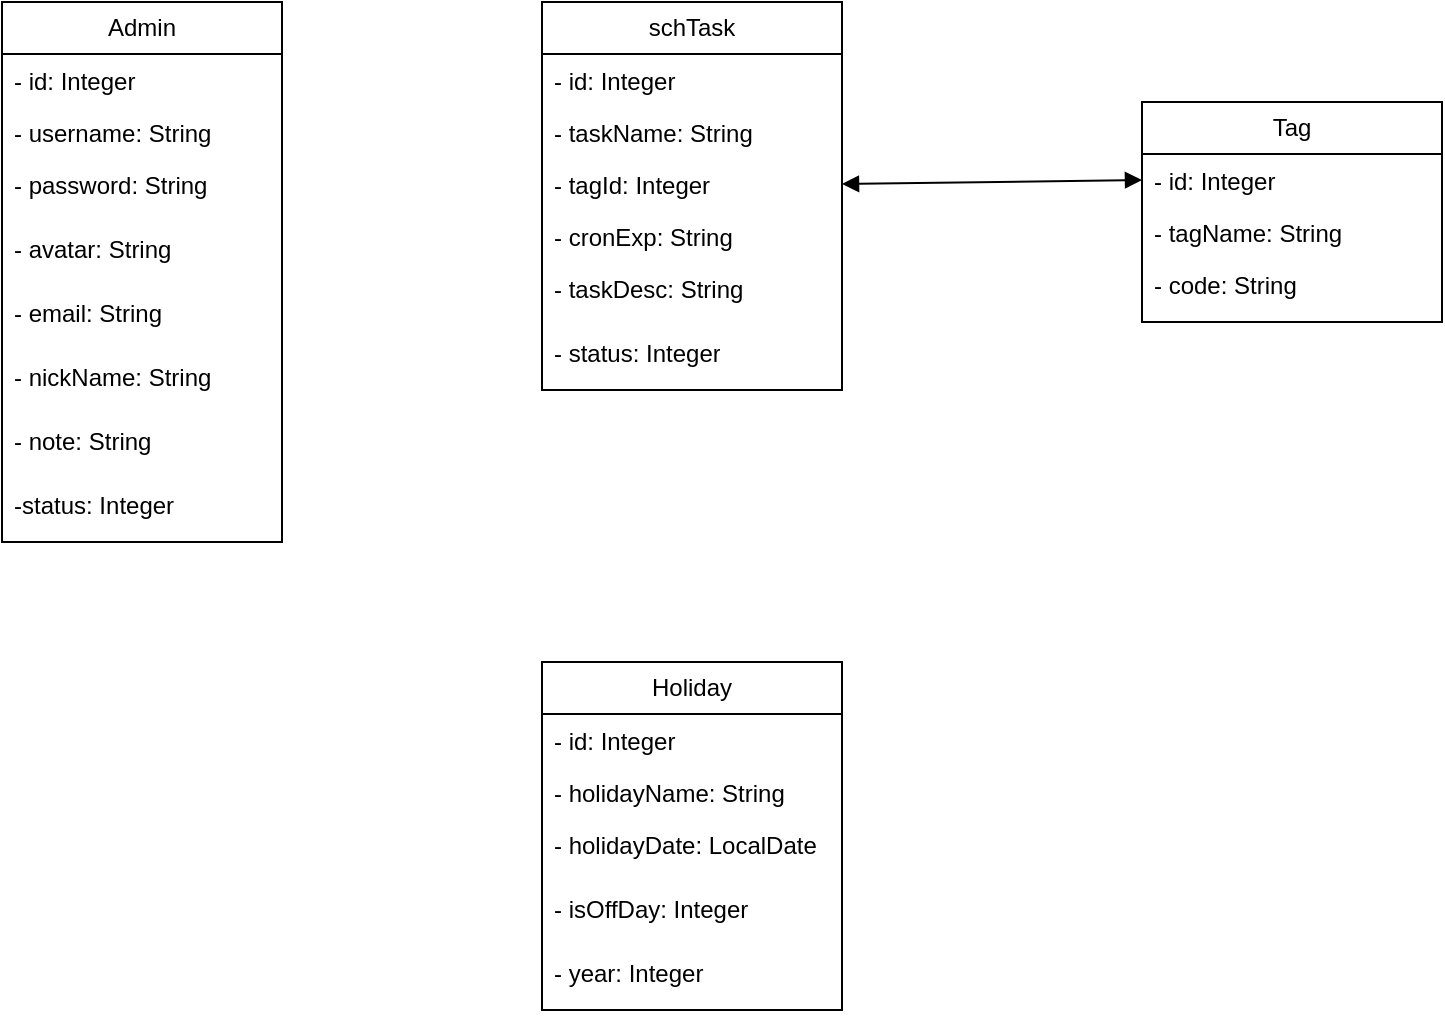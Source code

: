 <mxfile version="24.2.5" type="device">
  <diagram name="Page-1" id="c4acf3e9-155e-7222-9cf6-157b1a14988f">
    <mxGraphModel dx="1434" dy="771" grid="1" gridSize="10" guides="1" tooltips="1" connect="1" arrows="1" fold="1" page="1" pageScale="1" pageWidth="850" pageHeight="1100" background="none" math="0" shadow="0">
      <root>
        <mxCell id="0" />
        <mxCell id="1" parent="0" />
        <mxCell id="4yvjOxMq2ZmPjksaTGEF-5" value="Admin" style="swimlane;fontStyle=0;childLayout=stackLayout;horizontal=1;startSize=26;fillColor=none;horizontalStack=0;resizeParent=1;resizeParentMax=0;resizeLast=0;collapsible=1;marginBottom=0;whiteSpace=wrap;html=1;" vertex="1" parent="1">
          <mxGeometry x="70" y="70" width="140" height="270" as="geometry">
            <mxRectangle x="70" y="70" width="70" height="30" as="alternateBounds" />
          </mxGeometry>
        </mxCell>
        <mxCell id="4yvjOxMq2ZmPjksaTGEF-7" value="- id: Integer" style="text;strokeColor=none;fillColor=none;align=left;verticalAlign=top;spacingLeft=4;spacingRight=4;overflow=hidden;rotatable=0;points=[[0,0.5],[1,0.5]];portConstraint=eastwest;whiteSpace=wrap;html=1;" vertex="1" parent="4yvjOxMq2ZmPjksaTGEF-5">
          <mxGeometry y="26" width="140" height="26" as="geometry" />
        </mxCell>
        <mxCell id="4yvjOxMq2ZmPjksaTGEF-6" value="- username: String" style="text;strokeColor=none;fillColor=none;align=left;verticalAlign=top;spacingLeft=4;spacingRight=4;overflow=hidden;rotatable=0;points=[[0,0.5],[1,0.5]];portConstraint=eastwest;whiteSpace=wrap;html=1;" vertex="1" parent="4yvjOxMq2ZmPjksaTGEF-5">
          <mxGeometry y="52" width="140" height="26" as="geometry" />
        </mxCell>
        <mxCell id="4yvjOxMq2ZmPjksaTGEF-8" value="- password: String" style="text;strokeColor=none;fillColor=none;align=left;verticalAlign=top;spacingLeft=4;spacingRight=4;overflow=hidden;rotatable=0;points=[[0,0.5],[1,0.5]];portConstraint=eastwest;whiteSpace=wrap;html=1;" vertex="1" parent="4yvjOxMq2ZmPjksaTGEF-5">
          <mxGeometry y="78" width="140" height="32" as="geometry" />
        </mxCell>
        <mxCell id="4yvjOxMq2ZmPjksaTGEF-17" value="- avatar: String" style="text;strokeColor=none;fillColor=none;align=left;verticalAlign=top;spacingLeft=4;spacingRight=4;overflow=hidden;rotatable=0;points=[[0,0.5],[1,0.5]];portConstraint=eastwest;whiteSpace=wrap;html=1;" vertex="1" parent="4yvjOxMq2ZmPjksaTGEF-5">
          <mxGeometry y="110" width="140" height="32" as="geometry" />
        </mxCell>
        <mxCell id="4yvjOxMq2ZmPjksaTGEF-18" value="- email: String" style="text;strokeColor=none;fillColor=none;align=left;verticalAlign=top;spacingLeft=4;spacingRight=4;overflow=hidden;rotatable=0;points=[[0,0.5],[1,0.5]];portConstraint=eastwest;whiteSpace=wrap;html=1;" vertex="1" parent="4yvjOxMq2ZmPjksaTGEF-5">
          <mxGeometry y="142" width="140" height="32" as="geometry" />
        </mxCell>
        <mxCell id="4yvjOxMq2ZmPjksaTGEF-19" value="- nickName: String" style="text;strokeColor=none;fillColor=none;align=left;verticalAlign=top;spacingLeft=4;spacingRight=4;overflow=hidden;rotatable=0;points=[[0,0.5],[1,0.5]];portConstraint=eastwest;whiteSpace=wrap;html=1;" vertex="1" parent="4yvjOxMq2ZmPjksaTGEF-5">
          <mxGeometry y="174" width="140" height="32" as="geometry" />
        </mxCell>
        <mxCell id="4yvjOxMq2ZmPjksaTGEF-20" value="- note: String" style="text;strokeColor=none;fillColor=none;align=left;verticalAlign=top;spacingLeft=4;spacingRight=4;overflow=hidden;rotatable=0;points=[[0,0.5],[1,0.5]];portConstraint=eastwest;whiteSpace=wrap;html=1;" vertex="1" parent="4yvjOxMq2ZmPjksaTGEF-5">
          <mxGeometry y="206" width="140" height="32" as="geometry" />
        </mxCell>
        <mxCell id="4yvjOxMq2ZmPjksaTGEF-21" value="-status: Integer" style="text;strokeColor=none;fillColor=none;align=left;verticalAlign=top;spacingLeft=4;spacingRight=4;overflow=hidden;rotatable=0;points=[[0,0.5],[1,0.5]];portConstraint=eastwest;whiteSpace=wrap;html=1;" vertex="1" parent="4yvjOxMq2ZmPjksaTGEF-5">
          <mxGeometry y="238" width="140" height="32" as="geometry" />
        </mxCell>
        <mxCell id="4yvjOxMq2ZmPjksaTGEF-25" value="Holiday" style="swimlane;fontStyle=0;childLayout=stackLayout;horizontal=1;startSize=26;fillColor=none;horizontalStack=0;resizeParent=1;resizeParentMax=0;resizeLast=0;collapsible=1;marginBottom=0;whiteSpace=wrap;html=1;" vertex="1" parent="1">
          <mxGeometry x="340" y="400" width="150" height="174" as="geometry">
            <mxRectangle x="70" y="70" width="70" height="30" as="alternateBounds" />
          </mxGeometry>
        </mxCell>
        <mxCell id="4yvjOxMq2ZmPjksaTGEF-26" value="- id: Integer" style="text;strokeColor=none;fillColor=none;align=left;verticalAlign=top;spacingLeft=4;spacingRight=4;overflow=hidden;rotatable=0;points=[[0,0.5],[1,0.5]];portConstraint=eastwest;whiteSpace=wrap;html=1;" vertex="1" parent="4yvjOxMq2ZmPjksaTGEF-25">
          <mxGeometry y="26" width="150" height="26" as="geometry" />
        </mxCell>
        <mxCell id="4yvjOxMq2ZmPjksaTGEF-27" value="- holidayName: String" style="text;strokeColor=none;fillColor=none;align=left;verticalAlign=top;spacingLeft=4;spacingRight=4;overflow=hidden;rotatable=0;points=[[0,0.5],[1,0.5]];portConstraint=eastwest;whiteSpace=wrap;html=1;" vertex="1" parent="4yvjOxMq2ZmPjksaTGEF-25">
          <mxGeometry y="52" width="150" height="26" as="geometry" />
        </mxCell>
        <mxCell id="4yvjOxMq2ZmPjksaTGEF-28" value="- holidayDate: LocalDate" style="text;strokeColor=none;fillColor=none;align=left;verticalAlign=top;spacingLeft=4;spacingRight=4;overflow=hidden;rotatable=0;points=[[0,0.5],[1,0.5]];portConstraint=eastwest;whiteSpace=wrap;html=1;" vertex="1" parent="4yvjOxMq2ZmPjksaTGEF-25">
          <mxGeometry y="78" width="150" height="32" as="geometry" />
        </mxCell>
        <mxCell id="4yvjOxMq2ZmPjksaTGEF-29" value="- isOffDay: Integer" style="text;strokeColor=none;fillColor=none;align=left;verticalAlign=top;spacingLeft=4;spacingRight=4;overflow=hidden;rotatable=0;points=[[0,0.5],[1,0.5]];portConstraint=eastwest;whiteSpace=wrap;html=1;" vertex="1" parent="4yvjOxMq2ZmPjksaTGEF-25">
          <mxGeometry y="110" width="150" height="32" as="geometry" />
        </mxCell>
        <mxCell id="4yvjOxMq2ZmPjksaTGEF-30" value="- year: Integer" style="text;strokeColor=none;fillColor=none;align=left;verticalAlign=top;spacingLeft=4;spacingRight=4;overflow=hidden;rotatable=0;points=[[0,0.5],[1,0.5]];portConstraint=eastwest;whiteSpace=wrap;html=1;" vertex="1" parent="4yvjOxMq2ZmPjksaTGEF-25">
          <mxGeometry y="142" width="150" height="32" as="geometry" />
        </mxCell>
        <mxCell id="4yvjOxMq2ZmPjksaTGEF-34" value="schTask" style="swimlane;fontStyle=0;childLayout=stackLayout;horizontal=1;startSize=26;fillColor=none;horizontalStack=0;resizeParent=1;resizeParentMax=0;resizeLast=0;collapsible=1;marginBottom=0;whiteSpace=wrap;html=1;" vertex="1" parent="1">
          <mxGeometry x="340" y="70" width="150" height="194" as="geometry">
            <mxRectangle x="70" y="70" width="70" height="30" as="alternateBounds" />
          </mxGeometry>
        </mxCell>
        <mxCell id="4yvjOxMq2ZmPjksaTGEF-35" value="- id: Integer" style="text;strokeColor=none;fillColor=none;align=left;verticalAlign=top;spacingLeft=4;spacingRight=4;overflow=hidden;rotatable=0;points=[[0,0.5],[1,0.5]];portConstraint=eastwest;whiteSpace=wrap;html=1;" vertex="1" parent="4yvjOxMq2ZmPjksaTGEF-34">
          <mxGeometry y="26" width="150" height="26" as="geometry" />
        </mxCell>
        <mxCell id="4yvjOxMq2ZmPjksaTGEF-52" value="- taskName: String" style="text;strokeColor=none;fillColor=none;align=left;verticalAlign=top;spacingLeft=4;spacingRight=4;overflow=hidden;rotatable=0;points=[[0,0.5],[1,0.5]];portConstraint=eastwest;whiteSpace=wrap;html=1;" vertex="1" parent="4yvjOxMq2ZmPjksaTGEF-34">
          <mxGeometry y="52" width="150" height="26" as="geometry" />
        </mxCell>
        <mxCell id="4yvjOxMq2ZmPjksaTGEF-53" value="- tagId: Integer" style="text;strokeColor=none;fillColor=none;align=left;verticalAlign=top;spacingLeft=4;spacingRight=4;overflow=hidden;rotatable=0;points=[[0,0.5],[1,0.5]];portConstraint=eastwest;whiteSpace=wrap;html=1;" vertex="1" parent="4yvjOxMq2ZmPjksaTGEF-34">
          <mxGeometry y="78" width="150" height="26" as="geometry" />
        </mxCell>
        <mxCell id="4yvjOxMq2ZmPjksaTGEF-36" value="- cronExp: String" style="text;strokeColor=none;fillColor=none;align=left;verticalAlign=top;spacingLeft=4;spacingRight=4;overflow=hidden;rotatable=0;points=[[0,0.5],[1,0.5]];portConstraint=eastwest;whiteSpace=wrap;html=1;" vertex="1" parent="4yvjOxMq2ZmPjksaTGEF-34">
          <mxGeometry y="104" width="150" height="26" as="geometry" />
        </mxCell>
        <mxCell id="4yvjOxMq2ZmPjksaTGEF-37" value="- taskDesc: String" style="text;strokeColor=none;fillColor=none;align=left;verticalAlign=top;spacingLeft=4;spacingRight=4;overflow=hidden;rotatable=0;points=[[0,0.5],[1,0.5]];portConstraint=eastwest;whiteSpace=wrap;html=1;" vertex="1" parent="4yvjOxMq2ZmPjksaTGEF-34">
          <mxGeometry y="130" width="150" height="32" as="geometry" />
        </mxCell>
        <mxCell id="4yvjOxMq2ZmPjksaTGEF-38" value="- status: Integer" style="text;strokeColor=none;fillColor=none;align=left;verticalAlign=top;spacingLeft=4;spacingRight=4;overflow=hidden;rotatable=0;points=[[0,0.5],[1,0.5]];portConstraint=eastwest;whiteSpace=wrap;html=1;" vertex="1" parent="4yvjOxMq2ZmPjksaTGEF-34">
          <mxGeometry y="162" width="150" height="32" as="geometry" />
        </mxCell>
        <mxCell id="4yvjOxMq2ZmPjksaTGEF-40" value="Tag" style="swimlane;fontStyle=0;childLayout=stackLayout;horizontal=1;startSize=26;fillColor=none;horizontalStack=0;resizeParent=1;resizeParentMax=0;resizeLast=0;collapsible=1;marginBottom=0;whiteSpace=wrap;html=1;" vertex="1" parent="1">
          <mxGeometry x="640" y="120" width="150" height="110" as="geometry">
            <mxRectangle x="70" y="70" width="70" height="30" as="alternateBounds" />
          </mxGeometry>
        </mxCell>
        <mxCell id="4yvjOxMq2ZmPjksaTGEF-41" value="- id: Integer" style="text;strokeColor=none;fillColor=none;align=left;verticalAlign=top;spacingLeft=4;spacingRight=4;overflow=hidden;rotatable=0;points=[[0,0.5],[1,0.5]];portConstraint=eastwest;whiteSpace=wrap;html=1;" vertex="1" parent="4yvjOxMq2ZmPjksaTGEF-40">
          <mxGeometry y="26" width="150" height="26" as="geometry" />
        </mxCell>
        <mxCell id="4yvjOxMq2ZmPjksaTGEF-42" value="- tagName: String" style="text;strokeColor=none;fillColor=none;align=left;verticalAlign=top;spacingLeft=4;spacingRight=4;overflow=hidden;rotatable=0;points=[[0,0.5],[1,0.5]];portConstraint=eastwest;whiteSpace=wrap;html=1;" vertex="1" parent="4yvjOxMq2ZmPjksaTGEF-40">
          <mxGeometry y="52" width="150" height="26" as="geometry" />
        </mxCell>
        <mxCell id="4yvjOxMq2ZmPjksaTGEF-43" value="- code: String" style="text;strokeColor=none;fillColor=none;align=left;verticalAlign=top;spacingLeft=4;spacingRight=4;overflow=hidden;rotatable=0;points=[[0,0.5],[1,0.5]];portConstraint=eastwest;whiteSpace=wrap;html=1;" vertex="1" parent="4yvjOxMq2ZmPjksaTGEF-40">
          <mxGeometry y="78" width="150" height="32" as="geometry" />
        </mxCell>
        <mxCell id="4yvjOxMq2ZmPjksaTGEF-54" value="" style="endArrow=block;startArrow=block;endFill=1;startFill=1;html=1;rounded=0;exitX=1;exitY=0.5;exitDx=0;exitDy=0;entryX=0;entryY=0.5;entryDx=0;entryDy=0;" edge="1" parent="1" source="4yvjOxMq2ZmPjksaTGEF-53" target="4yvjOxMq2ZmPjksaTGEF-41">
          <mxGeometry width="160" relative="1" as="geometry">
            <mxPoint x="320" y="410" as="sourcePoint" />
            <mxPoint x="480" y="410" as="targetPoint" />
          </mxGeometry>
        </mxCell>
      </root>
    </mxGraphModel>
  </diagram>
</mxfile>
